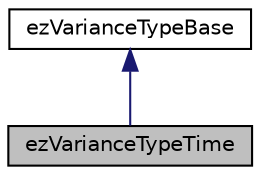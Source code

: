 digraph "ezVarianceTypeTime"
{
 // LATEX_PDF_SIZE
  edge [fontname="Helvetica",fontsize="10",labelfontname="Helvetica",labelfontsize="10"];
  node [fontname="Helvetica",fontsize="10",shape=record];
  Node1 [label="ezVarianceTypeTime",height=0.2,width=0.4,color="black", fillcolor="grey75", style="filled", fontcolor="black",tooltip=" "];
  Node2 -> Node1 [dir="back",color="midnightblue",fontsize="10",style="solid",fontname="Helvetica"];
  Node2 [label="ezVarianceTypeBase",height=0.2,width=0.4,color="black", fillcolor="white", style="filled",URL="$d7/d3e/structez_variance_type_base.htm",tooltip=" "];
}

